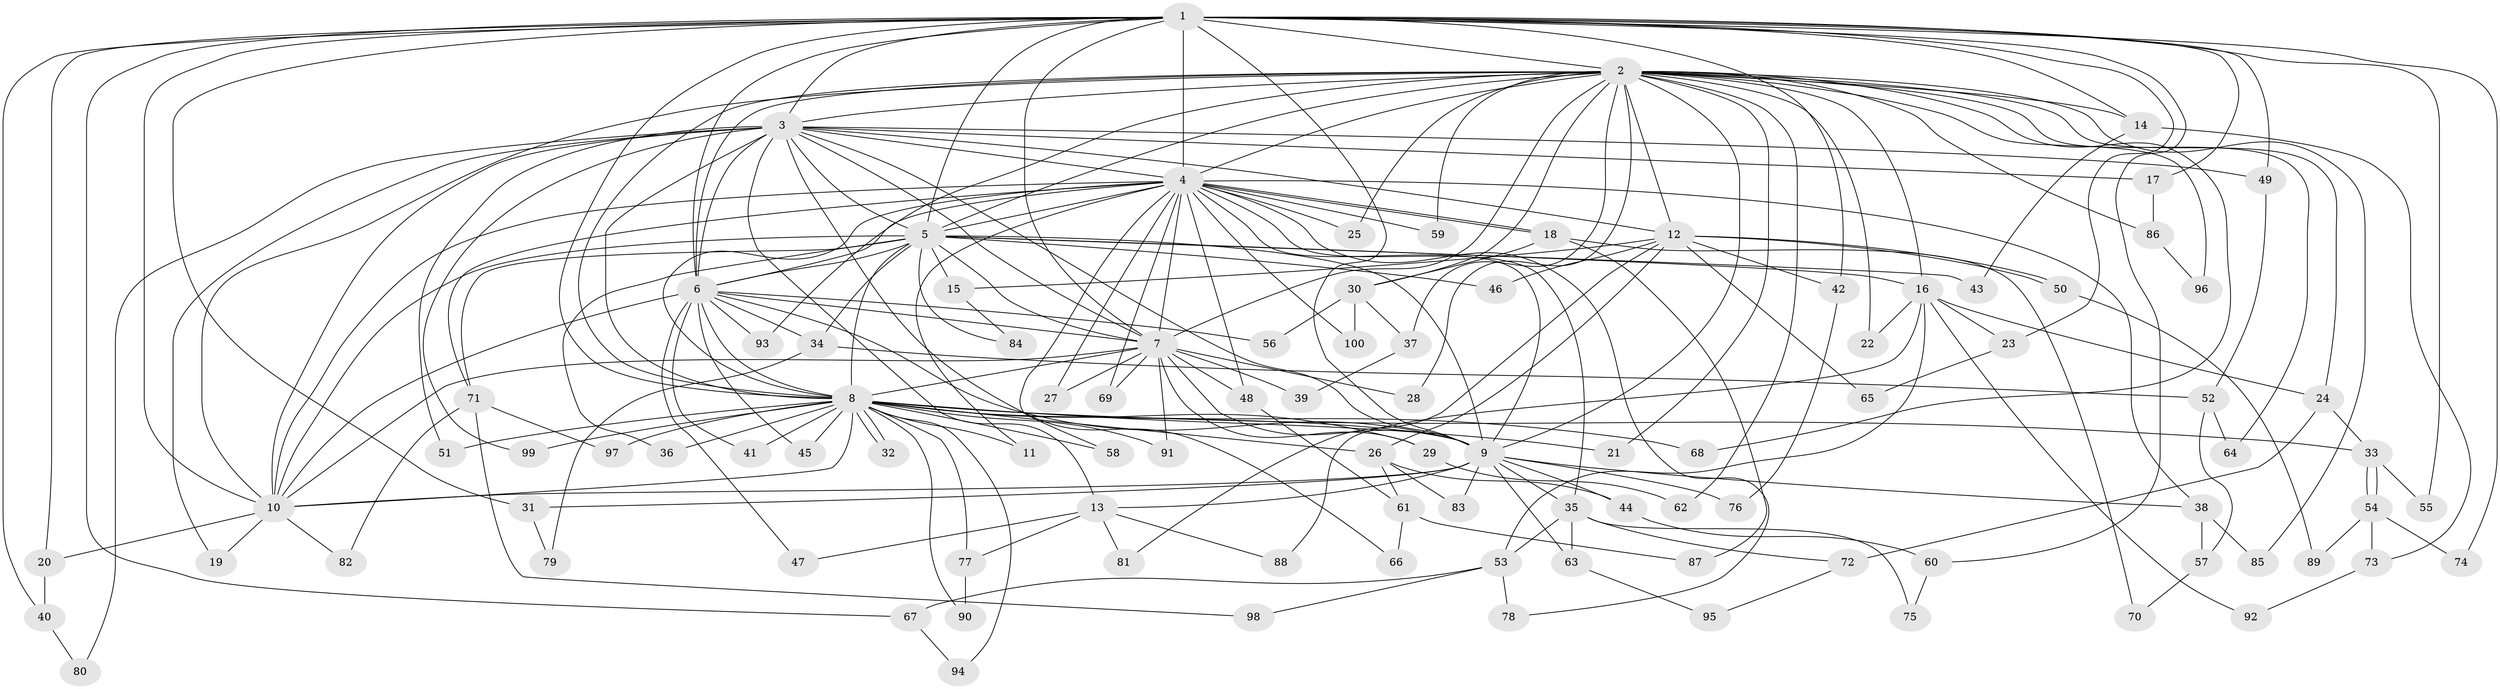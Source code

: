 // Generated by graph-tools (version 1.1) at 2025/25/03/09/25 03:25:52]
// undirected, 100 vertices, 225 edges
graph export_dot {
graph [start="1"]
  node [color=gray90,style=filled];
  1;
  2;
  3;
  4;
  5;
  6;
  7;
  8;
  9;
  10;
  11;
  12;
  13;
  14;
  15;
  16;
  17;
  18;
  19;
  20;
  21;
  22;
  23;
  24;
  25;
  26;
  27;
  28;
  29;
  30;
  31;
  32;
  33;
  34;
  35;
  36;
  37;
  38;
  39;
  40;
  41;
  42;
  43;
  44;
  45;
  46;
  47;
  48;
  49;
  50;
  51;
  52;
  53;
  54;
  55;
  56;
  57;
  58;
  59;
  60;
  61;
  62;
  63;
  64;
  65;
  66;
  67;
  68;
  69;
  70;
  71;
  72;
  73;
  74;
  75;
  76;
  77;
  78;
  79;
  80;
  81;
  82;
  83;
  84;
  85;
  86;
  87;
  88;
  89;
  90;
  91;
  92;
  93;
  94;
  95;
  96;
  97;
  98;
  99;
  100;
  1 -- 2;
  1 -- 3;
  1 -- 4;
  1 -- 5;
  1 -- 6;
  1 -- 7;
  1 -- 8;
  1 -- 9;
  1 -- 10;
  1 -- 14;
  1 -- 17;
  1 -- 20;
  1 -- 23;
  1 -- 31;
  1 -- 40;
  1 -- 42;
  1 -- 49;
  1 -- 55;
  1 -- 60;
  1 -- 67;
  1 -- 74;
  2 -- 3;
  2 -- 4;
  2 -- 5;
  2 -- 6;
  2 -- 7;
  2 -- 8;
  2 -- 9;
  2 -- 10;
  2 -- 12;
  2 -- 14;
  2 -- 16;
  2 -- 21;
  2 -- 22;
  2 -- 24;
  2 -- 25;
  2 -- 28;
  2 -- 30;
  2 -- 37;
  2 -- 59;
  2 -- 62;
  2 -- 64;
  2 -- 68;
  2 -- 85;
  2 -- 86;
  2 -- 93;
  2 -- 96;
  3 -- 4;
  3 -- 5;
  3 -- 6;
  3 -- 7;
  3 -- 8;
  3 -- 9;
  3 -- 10;
  3 -- 12;
  3 -- 13;
  3 -- 17;
  3 -- 19;
  3 -- 49;
  3 -- 51;
  3 -- 66;
  3 -- 80;
  3 -- 99;
  4 -- 5;
  4 -- 6;
  4 -- 7;
  4 -- 8;
  4 -- 9;
  4 -- 10;
  4 -- 11;
  4 -- 18;
  4 -- 18;
  4 -- 25;
  4 -- 27;
  4 -- 35;
  4 -- 38;
  4 -- 48;
  4 -- 58;
  4 -- 59;
  4 -- 69;
  4 -- 71;
  4 -- 78;
  4 -- 100;
  5 -- 6;
  5 -- 7;
  5 -- 8;
  5 -- 9;
  5 -- 10;
  5 -- 15;
  5 -- 16;
  5 -- 34;
  5 -- 36;
  5 -- 43;
  5 -- 46;
  5 -- 71;
  5 -- 84;
  6 -- 7;
  6 -- 8;
  6 -- 9;
  6 -- 10;
  6 -- 34;
  6 -- 41;
  6 -- 45;
  6 -- 47;
  6 -- 56;
  6 -- 93;
  7 -- 8;
  7 -- 9;
  7 -- 10;
  7 -- 27;
  7 -- 28;
  7 -- 29;
  7 -- 39;
  7 -- 48;
  7 -- 69;
  7 -- 91;
  8 -- 9;
  8 -- 10;
  8 -- 11;
  8 -- 21;
  8 -- 26;
  8 -- 29;
  8 -- 32;
  8 -- 32;
  8 -- 33;
  8 -- 36;
  8 -- 41;
  8 -- 45;
  8 -- 51;
  8 -- 58;
  8 -- 68;
  8 -- 77;
  8 -- 90;
  8 -- 91;
  8 -- 94;
  8 -- 97;
  8 -- 99;
  9 -- 10;
  9 -- 13;
  9 -- 31;
  9 -- 35;
  9 -- 38;
  9 -- 44;
  9 -- 63;
  9 -- 76;
  9 -- 83;
  10 -- 19;
  10 -- 20;
  10 -- 82;
  12 -- 15;
  12 -- 26;
  12 -- 42;
  12 -- 46;
  12 -- 50;
  12 -- 50;
  12 -- 65;
  12 -- 81;
  13 -- 47;
  13 -- 77;
  13 -- 81;
  13 -- 88;
  14 -- 43;
  14 -- 73;
  15 -- 84;
  16 -- 22;
  16 -- 23;
  16 -- 24;
  16 -- 53;
  16 -- 88;
  16 -- 92;
  17 -- 86;
  18 -- 30;
  18 -- 70;
  18 -- 87;
  20 -- 40;
  23 -- 65;
  24 -- 33;
  24 -- 72;
  26 -- 44;
  26 -- 61;
  26 -- 83;
  29 -- 62;
  30 -- 37;
  30 -- 56;
  30 -- 100;
  31 -- 79;
  33 -- 54;
  33 -- 54;
  33 -- 55;
  34 -- 52;
  34 -- 79;
  35 -- 53;
  35 -- 63;
  35 -- 72;
  35 -- 75;
  37 -- 39;
  38 -- 57;
  38 -- 85;
  40 -- 80;
  42 -- 76;
  44 -- 60;
  48 -- 61;
  49 -- 52;
  50 -- 89;
  52 -- 57;
  52 -- 64;
  53 -- 67;
  53 -- 78;
  53 -- 98;
  54 -- 73;
  54 -- 74;
  54 -- 89;
  57 -- 70;
  60 -- 75;
  61 -- 66;
  61 -- 87;
  63 -- 95;
  67 -- 94;
  71 -- 82;
  71 -- 97;
  71 -- 98;
  72 -- 95;
  73 -- 92;
  77 -- 90;
  86 -- 96;
}

